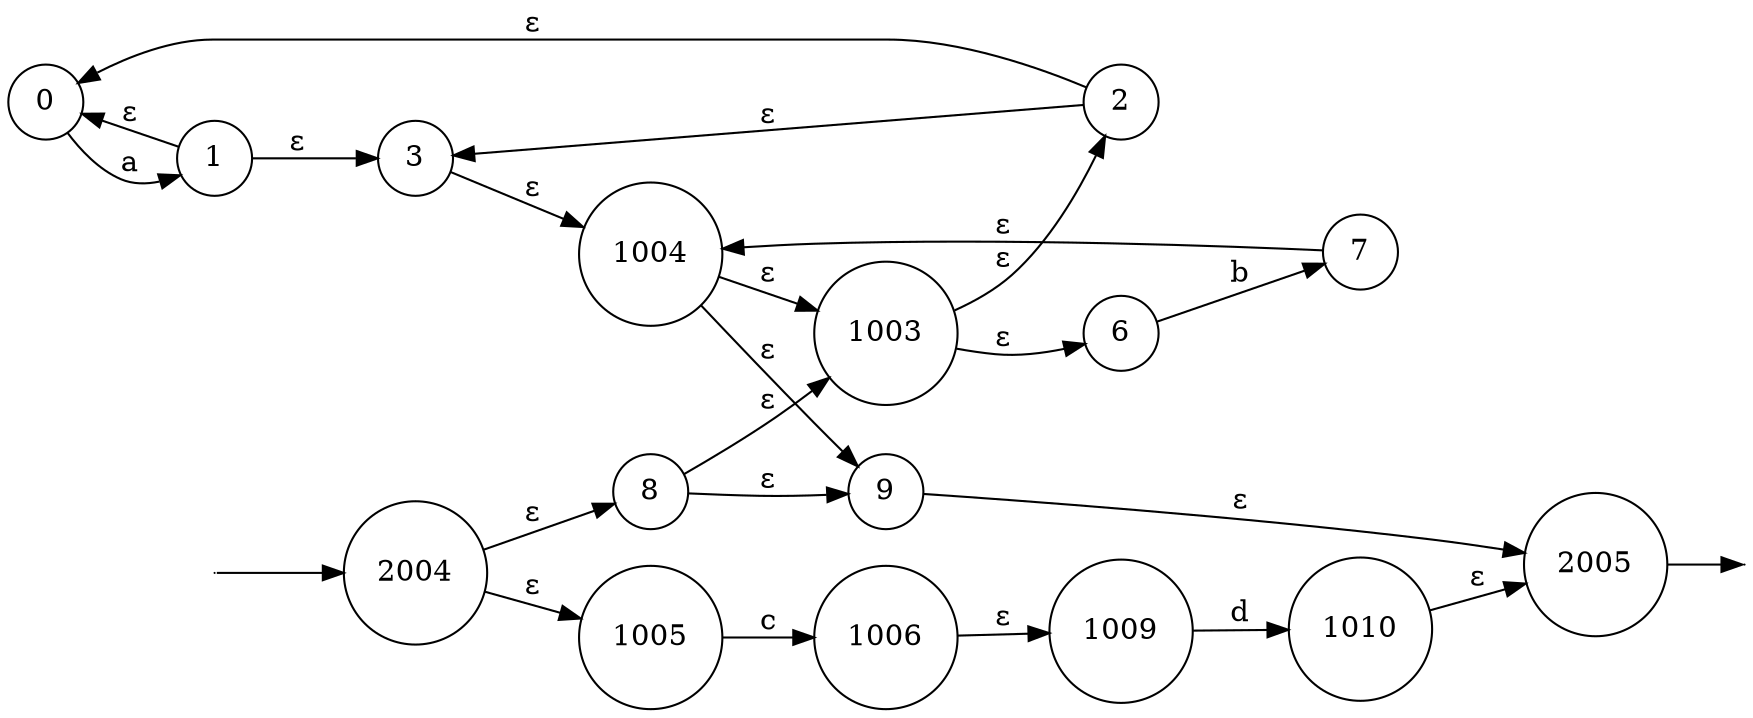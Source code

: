 digraph Automate {
    rankdir=LR;  // Orientation de gauche à droite

      node [shape = circle]; 0 1 2 3 6 7 1003 1004 8 9 1005 1006 1009 1010 2004 2005;

       node [shape = point width =0] start2004;
    start2004 -> 2004;

       node [shape = point]; final2005;
    2005 -> final2005;

    // Transitions
    1010 -> 2005 [label = "ε"];
    9 -> 2005 [label = "ε"];
    2004 -> 1005 [label = "ε"];
    2004 -> 8 [label = "ε"];
    1005 -> 1006 [label = "c"];
    1009 -> 1010 [label = "d"];
    1006 -> 1009 [label = "ε"];
    7 -> 1004 [label = "ε"];
    3 -> 1004 [label = "ε"];
    1003 -> 6 [label = "ε"];
    1003 -> 2 [label = "ε"];
    6 -> 7 [label = "b"];
    0 -> 1 [label = "a"];
    2 -> 0 [label = "ε"];
    1 -> 3 [label = "ε"];
    2 -> 3 [label = "ε"];
    1 -> 0 [label = "ε"];
    8 -> 1003 [label = "ε"];
    1004 -> 9 [label = "ε"];
    8 -> 9 [label = "ε"];
    1004 -> 1003 [label = "ε"];
}
